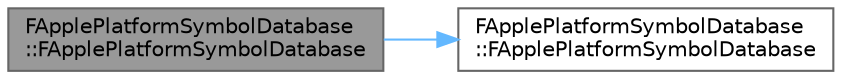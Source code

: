 digraph "FApplePlatformSymbolDatabase::FApplePlatformSymbolDatabase"
{
 // INTERACTIVE_SVG=YES
 // LATEX_PDF_SIZE
  bgcolor="transparent";
  edge [fontname=Helvetica,fontsize=10,labelfontname=Helvetica,labelfontsize=10];
  node [fontname=Helvetica,fontsize=10,shape=box,height=0.2,width=0.4];
  rankdir="LR";
  Node1 [id="Node000001",label="FApplePlatformSymbolDatabase\l::FApplePlatformSymbolDatabase",height=0.2,width=0.4,color="gray40", fillcolor="grey60", style="filled", fontcolor="black",tooltip=" "];
  Node1 -> Node2 [id="edge1_Node000001_Node000002",color="steelblue1",style="solid",tooltip=" "];
  Node2 [id="Node000002",label="FApplePlatformSymbolDatabase\l::FApplePlatformSymbolDatabase",height=0.2,width=0.4,color="grey40", fillcolor="white", style="filled",URL="$d0/d2f/structFApplePlatformSymbolDatabase.html#a83b7fe77c09e1607d2cbf305127dc4a3",tooltip=" "];
}
